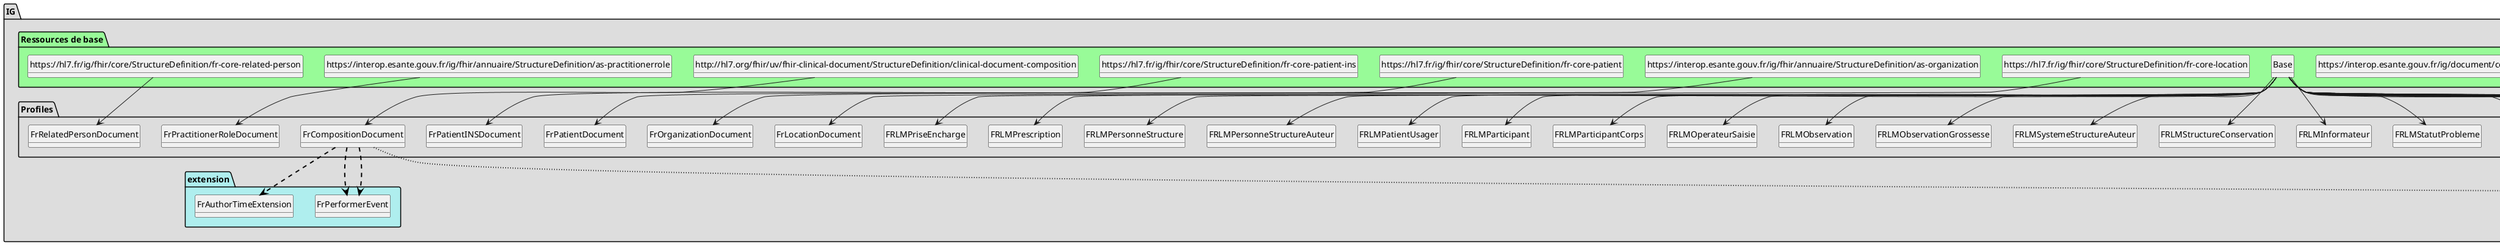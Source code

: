 @startuml
set namespaceSeparator ?
hide circle
hide class fields

package IG #DDDDDD{

     package Profiles #DDDDDD{

        class FrBundleDocument{

             Bundle.identifier => [1..None]
             Bundle.type => [None..None]
             Bundle.timestamp => [1..None]
             Bundle.entry => [7..None]
             Bundle.entry.fullUrl => [1..None]
             Bundle.entry:composition => [1..1]
             Bundle.entry:composition.resource => [None..None]
             Bundle.entry:patient => [1..1]
             Bundle.entry:patient.resource => [None..None]
             Bundle.entry:practitionerRole => [1..*]
             Bundle.entry:practitionerRole.resource => [None..None]
             Bundle.entry:practitioner => [1..*]
             Bundle.entry:practitioner.resource => [None..None]
             Bundle.entry:organization => [1..*]
             Bundle.entry:organization.resource => [None..None]
             Bundle.entry:device => [0..1]
             Bundle.entry:device.resource => [None..None]
             Bundle.entry:encounter => [1..*]
             Bundle.entry:encounter.resource => [None..None]
             Bundle.entry:location => [1..*]
             Bundle.entry:location.resource => [None..None]
             Bundle.entry:relatedPerson => [0..*]
             Bundle.entry:relatedPerson.resource => [None..None]
        } 

        class FRCDAAssignedAuthor{

             AssignedAuthor => [None..None]
             AssignedAuthor.nullFlavor => [None..0]
             AssignedAuthor.typeId.nullFlavor => [None..0]
             AssignedAuthor.typeId.assigningAuthorityName => [None..0]
             AssignedAuthor.typeId.displayable => [None..0]
             AssignedAuthor.id => [None..None]
             AssignedAuthor.id.nullFlavor => [None..0]
             AssignedAuthor.id.assigningAuthorityName => [None..0]
             AssignedAuthor.id.displayable => [None..0]
             AssignedAuthor.id.root => [1..None]
             AssignedAuthor.id.extension => [1..None]
             AssignedAuthor.sdtcIdentifiedBy => [None..0]
             AssignedAuthor.code => [None..None]
             AssignedAuthor.addr => [None..None]
             AssignedAuthor.telecom => [None..None]
             AssignedAuthor.assignedPerson => [None..None]
             AssignedAuthor.assignedAuthoringDevice => [None..None]
             AssignedAuthor.representedOrganization => [None..None]
        } 

        class FRCDAAssignedCustodian{

             AssignedCustodian => [None..None]
             AssignedCustodian.typeId.nullFlavor => [None..0]
             AssignedCustodian.typeId.assigningAuthorityName => [None..0]
             AssignedCustodian.typeId.displayable => [None..0]
             AssignedCustodian.representedCustodianOrganization => [None..None]
        } 

        class FRCDAAssignedEntity{

             AssignedEntity => [None..None]
             AssignedEntity.nullFlavor => [None..0]
             AssignedEntity.typeId.nullFlavor => [None..0]
             AssignedEntity.typeId.assigningAuthorityName => [None..0]
             AssignedEntity.typeId.displayable => [None..0]
             AssignedEntity.id => [None..1]
             AssignedEntity.id.nullFlavor => [None..0]
             AssignedEntity.id.assigningAuthorityName => [None..0]
             AssignedEntity.id.displayable => [None..0]
             AssignedEntity.id.root => [1..None]
             AssignedEntity.id.extension => [1..None]
             AssignedEntity.sdtcIdentifiedBy => [None..0]
             AssignedEntity.code => [None..None]
             AssignedEntity.code.nullFlavor => [None..0]
             AssignedEntity.code.codeSystemVersion => [None..0]
             AssignedEntity.code.sdtcValueSet => [None..0]
             AssignedEntity.code.sdtcValueSetVersion => [None..0]
             AssignedEntity.addr => [None..None]
             AssignedEntity.telecom => [None..None]
             AssignedEntity.assignedPerson => [None..None]
             AssignedEntity.representedOrganization => [None..None]
             AssignedEntity.sdtcPatient => [None..0]
        } 

        class FRCDAAssignedPerson{

             Person => [None..None]
             Person.nullFlavor => [None..0]
             Person.typeId.nullFlavor => [None..0]
             Person.typeId.assigningAuthorityName => [None..0]
             Person.typeId.displayable => [None..0]
             Person.determinerCode => [None..0]
             Person.name => [1..1]
             Person.sdtcDesc => [None..0]
             Person.sdtcAsPatientRelationship => [None..0]
        } 

        class FRCDAAssociatedEntity{

             AssociatedEntity => [None..None]
             AssociatedEntity.nullFlavor => [None..0]
             AssociatedEntity.typeId.nullFlavor => [None..0]
             AssociatedEntity.typeId.assigningAuthorityName => [None..0]
             AssociatedEntity.typeId.displayable => [None..0]
             AssociatedEntity.classCode => [None..None]
             AssociatedEntity.id => [None..None]
             AssociatedEntity.id.root => [None..None]
             AssociatedEntity.id.extension => [None..None]
             AssociatedEntity.sdtcIdentifiedBy => [None..0]
             AssociatedEntity.code => [None..None]
             AssociatedEntity.addr => [None..None]
             AssociatedEntity.telecom => [None..None]
             AssociatedEntity.associatedPerson => [None..None]
             AssociatedEntity.scopingOrganization => [None..None]
        } 

        class FRCDAAuthenticator{

             Authenticator => [None..None]
             Authenticator.nullFlavor => [None..0]
             Authenticator.typeId.nullFlavor => [None..0]
             Authenticator.typeId.assigningAuthorityName => [None..0]
             Authenticator.typeId.displayable => [None..0]
             Authenticator.time => [None..None]
             Authenticator.time.value => [None..None]
             Authenticator.signatureCode => [None..None]
             Authenticator.signatureCode.sdtcValueSet => [None..0]
             Authenticator.signatureCode.sdtcValueSetVersion => [None..0]
             Authenticator.sdtcSignatureText => [None..0]
             Authenticator.assignedEntity => [None..None]
        } 

        class FRCDAAuthor{

             Author => [None..None]
             Author.nullFlavor => [None..0]
             Author.typeId.nullFlavor => [None..0]
             Author.typeId.assigningAuthorityName => [None..0]
             Author.typeId.displayable => [None..0]
             Author.functionCode => [None..None]
             Author.functionCode.nullFlavor => [None..0]
             Author.functionCode.code => [1..None]
             Author.functionCode.codeSystem => [1..None]
             Author.functionCode.codeSystemVersion => [None..0]
             Author.functionCode.sdtcValueSet => [None..0]
             Author.functionCode.sdtcValueSetVersion => [None..0]
             Author.functionCode.originalText => [None..None]
             Author.time => [None..None]
             Author.time.value => [1..None]
             Author.assignedAuthor => [None..None]
        } 

        class FRCDAAuthoringDevice{

             AuthoringDevice.typeId.nullFlavor => [None..0]
             AuthoringDevice.typeId.assigningAuthorityName => [None..0]
             AuthoringDevice.typeId.displayable => [None..0]
             AuthoringDevice.determinerCode => [None..0]
             AuthoringDevice.manufacturerModelName => [1..None]
             AuthoringDevice.softwareName => [1..None]
        } 

        class FRCDAAuthorization{

             Authorization => [None..None]
             Authorization.typeId.nullFlavor => [None..0]
             Authorization.typeId.assigningAuthorityName => [None..0]
             Authorization.typeId.displayable => [None..0]
             Authorization.consent => [None..None]
             Authorization.consent.id => [None..None]
             Authorization.consent.code => [1..None]
             Authorization.consent.statusCode.code => [None..None]
             Authorization.consent.statusCode.sdtcValueSet => [None..0]
             Authorization.consent.statusCode.sdtcValueSetVersion => [None..0]
        } 

        class FRCDAClinicalDocument{

             ClinicalDocument => [None..None]
             ClinicalDocument.realmCode => [1..1]
             ClinicalDocument.typeId => [1..None]
             ClinicalDocument.templateId => [3..None]
             ClinicalDocument.id => [None..None]
             ClinicalDocument.code => [None..None]
             ClinicalDocument.title => [1..None]
             ClinicalDocument.effectiveTime => [None..None]
             ClinicalDocument.confidentialityCode => [None..None]
             ClinicalDocument.languageCode => [1..None]
             ClinicalDocument.setId => [1..None]
             ClinicalDocument.versionNumber => [1..None]
             ClinicalDocument.copyTime => [None..0]
             ClinicalDocument.recordTarget => [None..1]
             ClinicalDocument.author => [None..None]
             ClinicalDocument.dataEnterer => [None..None]
             ClinicalDocument.informant => [None..None]
             ClinicalDocument.custodian => [None..None]
             ClinicalDocument.informationRecipient => [None..None]
             ClinicalDocument.legalAuthenticator => [1..None]
             ClinicalDocument.authenticator => [None..None]
             ClinicalDocument.participant => [None..None]
             ClinicalDocument.inFulfillmentOf => [None..None]
             ClinicalDocument.documentationOf => [1..None]
             ClinicalDocument.relatedDocument => [None..1]
             ClinicalDocument.authorization => [None..None]
             ClinicalDocument.componentOf => [1..None]
        } 

        class FRCDAComponentOf{

             ComponentOf => [None..None]
             ComponentOf.nullFlavor => [None..0]
             ComponentOf.typeId.nullFlavor => [None..0]
             ComponentOf.typeId.assigningAuthorityName => [None..0]
             ComponentOf.typeId.displayable => [None..0]
             ComponentOf.encompassingEncounter => [None..None]
        } 

        class FRCDACustodian{

             Custodian.nullFlavor => [None..0]
             Custodian.typeId.nullFlavor => [None..0]
             Custodian.typeId.assigningAuthorityName => [None..0]
             Custodian.typeId.displayable => [None..0]
             Custodian.assignedCustodian => [None..None]
        } 

        class FRCDADataEnterer{

             DataEnterer.nullFlavor => [None..0]
             DataEnterer.typeId.nullFlavor => [None..0]
             DataEnterer.typeId.assigningAuthorityName => [None..0]
             DataEnterer.typeId.displayable => [None..0]
             DataEnterer.contextControlCode => [None..0]
             DataEnterer.time => [1..None]
             DataEnterer.time.value => [None..None]
             DataEnterer.assignedEntity => [None..None]
        } 

        class FRCDADocumentationOf{

             DocumentationOf.nullFlavor => [None..0]
             DocumentationOf.typeId.nullFlavor => [None..0]
             DocumentationOf.typeId.assigningAuthorityName => [None..0]
             DocumentationOf.typeId.displayable => [None..0]
             DocumentationOf.serviceEvent => [None..None]
        } 

        class FRCDAEncompassingEncounter{

             EncompassingEncounter.typeId.nullFlavor => [None..0]
             EncompassingEncounter.typeId.assigningAuthorityName => [None..0]
             EncompassingEncounter.typeId.displayable => [None..0]
             EncompassingEncounter.id => [None..None]
             EncompassingEncounter.code => [None..None]
             EncompassingEncounter.code.nullFlavor => [None..0]
             EncompassingEncounter.code.codeSystem => [1..None]
             EncompassingEncounter.code.codeSystemVersion => [None..0]
             EncompassingEncounter.code.displayName => [1..None]
             EncompassingEncounter.code.sdtcValueSet => [None..0]
             EncompassingEncounter.code.sdtcValueSetVersion => [None..0]
             EncompassingEncounter.effectiveTime => [None..None]
             EncompassingEncounter.sdtcAdmissionReferralSourceCode => [None..0]
             EncompassingEncounter.dischargeDispositionCode => [None..None]
             EncompassingEncounter.responsibleParty => [None..None]
             EncompassingEncounter.responsibleParty.nullFlavor => [None..0]
             EncompassingEncounter.responsibleParty.typeId.nullFlavor => [None..0]
             EncompassingEncounter.responsibleParty.typeId.assigningAuthorityName => [None..0]
             EncompassingEncounter.responsibleParty.typeId.displayable => [None..0]
             EncompassingEncounter.encounterParticipant => [None..None]
             EncompassingEncounter.location => [1..None]
             EncompassingEncounter.location.nullFlavor => [None..0]
             EncompassingEncounter.location.typeId.nullFlavor => [None..0]
             EncompassingEncounter.location.typeId.assigningAuthorityName => [None..0]
             EncompassingEncounter.location.typeId.displayable => [None..0]
             EncompassingEncounter.location.typeCode => [None..0]
             EncompassingEncounter.location.healthCareFacility => [None..None]
        } 

        class FRCDAEncounterParticipant{

             EncounterParticipant.typeId.nullFlavor => [None..0]
             EncounterParticipant.typeId.assigningAuthorityName => [None..0]
             EncounterParticipant.typeId.displayable => [None..0]
             EncounterParticipant.typeCode => [None..None]
             EncounterParticipant.time => [None..None]
             EncounterParticipant.assignedEntity => [1..None]
        } 

        class FRCDAHealthCareFacility{

             HealthCareFacility.nullFlavor => [None..0]
             HealthCareFacility.typeId.nullFlavor => [None..0]
             HealthCareFacility.typeId.assigningAuthorityName => [None..0]
             HealthCareFacility.typeId.displayable => [None..0]
             HealthCareFacility.id => [None..0]
             HealthCareFacility.sdtcIdentifiedBy => [None..0]
             HealthCareFacility.code => [1..None]
             HealthCareFacility.code.nullFlavor => [None..0]
             HealthCareFacility.code.code => [1..None]
             HealthCareFacility.code.codeSystem => [1..None]
             HealthCareFacility.code.codeSystemVersion => [None..0]
             HealthCareFacility.code.displayName => [1..None]
             HealthCareFacility.code.sdtcValueSet => [None..0]
             HealthCareFacility.code.sdtcValueSetVersion => [None..0]
             HealthCareFacility.code.translation => [None..1]
             HealthCareFacility.code.translation.nullFlavor => [None..0]
             HealthCareFacility.code.translation.code => [1..None]
             HealthCareFacility.code.translation.codeSystem => [1..None]
             HealthCareFacility.code.translation.codeSystemVersion => [None..0]
             HealthCareFacility.code.translation.displayName => [1..None]
             HealthCareFacility.code.translation.sdtcValueSet => [None..0]
             HealthCareFacility.code.translation.sdtcValueSetVersion => [None..0]
             HealthCareFacility.location => [None..None]
        } 

        class FRCDAInFulfillmentOf{

             InFulfillmentOf.typeId.nullFlavor => [None..0]
             InFulfillmentOf.typeId.assigningAuthorityName => [None..0]
             InFulfillmentOf.typeId.displayable => [None..0]
             InFulfillmentOf.order => [None..None]
        } 

        class FRCDAInformant{

             Informant.nullFlavor => [None..0]
             Informant.typeId.nullFlavor => [None..0]
             Informant.typeId.assigningAuthorityName => [None..0]
             Informant.typeId.displayable => [None..0]
             Informant.contextControlCode => [None..0]
             Informant.assignedEntity => [None..None]
             Informant.relatedEntity => [None..None]
        } 

        class FRCDAInformationRecipient{

             InformationRecipient.nullFlavor => [None..0]
             InformationRecipient.typeId.nullFlavor => [None..0]
             InformationRecipient.typeId.assigningAuthorityName => [None..0]
             InformationRecipient.typeId.displayable => [None..0]
             InformationRecipient.intendedRecipient => [None..None]
        } 

        class FRCDAIntendedRecipient{

             IntendedRecipient.typeId.nullFlavor => [None..0]
             IntendedRecipient.typeId.assigningAuthorityName => [None..0]
             IntendedRecipient.typeId.displayable => [None..0]
             IntendedRecipient.id => [None..None]
             IntendedRecipient.id.assigningAuthorityName => [None..0]
             IntendedRecipient.id.displayable => [None..0]
             IntendedRecipient.id.root => [1..None]
             IntendedRecipient.id.extension => [1..None]
             IntendedRecipient.addr => [None..None]
             IntendedRecipient.telecom => [None..None]
             IntendedRecipient.informationRecipient => [None..None]
             IntendedRecipient.receivedOrganization => [None..None]
             IntendedRecipient.receivedOrganization.id.assigningAuthorityName => [None..0]
             IntendedRecipient.receivedOrganization.id.displayable => [None..0]
             IntendedRecipient.receivedOrganization.id.root => [None..None]
        } 

        class FRCDALegalAuthenticator{

             LegalAuthenticator.nullFlavor => [None..0]
             LegalAuthenticator.typeId.nullFlavor => [None..0]
             LegalAuthenticator.typeId.assigningAuthorityName => [None..0]
             LegalAuthenticator.typeId.displayable => [None..0]
             LegalAuthenticator.contextControlCode => [None..0]
             LegalAuthenticator.time => [None..None]
             LegalAuthenticator.time.value => [None..None]
             LegalAuthenticator.signatureCode => [None..None]
             LegalAuthenticator.signatureCode.sdtcValueSet => [None..0]
             LegalAuthenticator.signatureCode.sdtcValueSetVersion => [None..0]
             LegalAuthenticator.sdtcSignatureText => [None..0]
             LegalAuthenticator.assignedEntity => [None..None]
             LegalAuthenticator.assignedEntity.code => [None..None]
        } 

        class FRCDAName{

             PN.nullFlavor => [None..0]
             PN.use => [None..0]
             PN.item.delimiter => [None..0]
             PN.item.family => [None..None]
             PN.item.given => [None..1]
             PN.item.prefix => [None..1]
             PN.item.suffix => [None..1]
             PN.item.xmlText => [None..0]
             PN.validTime => [None..0]
        } 

        class FRCDAOrder{

             Order.nullFlavor => [None..0]
             Order.typeId.nullFlavor => [None..0]
             Order.typeId.assigningAuthorityName => [None..0]
             Order.typeId.displayable => [None..0]
             Order.id => [None..None]
             Order.id.nullFlavor => [None..0]
             Order.id.assigningAuthorityName => [None..0]
             Order.id.displayable => [None..0]
             Order.id.root => [1..None]
             Order.id.extension => [None..None]
             Order.code => [None..0]
             Order.priorityCode => [None..0]
        } 

        class FRCDAParentDocument{

             ParentDocument.nullFlavor => [None..0]
             ParentDocument.id => [None..1]
             ParentDocument.id.nullFlavor => [None..0]
             ParentDocument.id.assigningAuthorityName => [None..0]
             ParentDocument.id.displayable => [None..0]
             ParentDocument.id.root => [1..None]
             ParentDocument.id.extension => [None..None]
        } 

        class FRCDAParticipant{

             Participant1.typeId.nullFlavor => [None..0]
             Participant1.typeId.assigningAuthorityName => [None..0]
             Participant1.typeId.displayable => [None..0]
             Participant1.typeCode => [None..None]
             Participant1.contextControlCode => [None..0]
             Participant1.functionCode => [None..None]
             Participant1.functionCode.nullFlavor => [None..0]
             Participant1.functionCode.code => [1..None]
             Participant1.functionCode.codeSystem => [1..None]
             Participant1.functionCode.codeSystemVersion => [None..0]
             Participant1.functionCode.sdtcValueSet => [None..0]
             Participant1.functionCode.sdtcValueSetVersion => [None..0]
             Participant1.functionCode.originalText => [None..None]
             Participant1.time => [1..None]
             Participant1.time.operator => [None..0]
             Participant1.time.low => [None..None]
             Participant1.time.center => [None..0]
             Participant1.time.width => [None..0]
             Participant1.time.high => [None..None]
             Participant1.associatedEntity => [None..None]
        } 

        class FRCDAPatientRole{

             PatientRole.nullFlavor => [None..0]
             PatientRole.realmCode => [None..0]
             PatientRole.typeId => [None..0]
             PatientRole.templateId => [None..0]
             PatientRole.id => [None..None]
             PatientRole.id.nullFlavor => [None..0]
             PatientRole.id.assigningAuthorityName => [None..0]
             PatientRole.id.displayable => [None..0]
             PatientRole.id.root => [1..None]
             PatientRole.id.extension => [None..None]
             PatientRole.sdtcIdentifiedBy => [None..0]
             PatientRole.addr => [None..None]
             PatientRole.telecom => [None..None]
             PatientRole.patient => [1..None]
             PatientRole.providerOrganization => [None..0]
        } 

        class FRCDAPatient{

             Patient.nullFlavor => [None..0]
             Patient.typeId.nullFlavor => [None..0]
             Patient.typeId.assigningAuthorityName => [None..0]
             Patient.typeId.displayable => [None..0]
             Patient.determinerCode => [None..0]
             Patient.name => [1..1]
             Patient.name.nullFlavor => [None..0]
             Patient.administrativeGenderCode => [1..None]
             Patient.birthTime => [1..None]
             Patient.sdtcDeceasedInd => [None..None]
             Patient.sdtcDeceasedTime => [None..None]
             Patient.sdtcMultipleBirthInd => [None..None]
             Patient.sdtcMultipleBirthOrderNumber => [None..None]
             Patient.maritalStatusCode => [None..0]
             Patient.religiousAffiliationCode => [None..0]
             Patient.raceCode => [None..0]
             Patient.sdtcRaceCode => [None..0]
             Patient.ethnicGroupCode => [None..0]
             Patient.sdtcEthnicGroupCode => [None..0]
             Patient.guardian => [None..None]
             Patient.birthplace => [None..None]
             Patient.languageCommunication => [None..0]
        } 

        class FRCDAPerformer{

             Performer1.typeId.nullFlavor => [None..0]
             Performer1.typeId.assigningAuthorityName => [None..0]
             Performer1.typeId.displayable => [None..0]
             Performer1.typeCode => [None..None]
             Performer1.functionCode => [None..None]
             Performer1.time => [None..None]
             Performer1.assignedEntity => [None..None]
             Performer1.assignedEntity.code => [None..None]
        } 

        class FRCDARecordTarget{

             RecordTarget.nullFlavor => [None..0]
             RecordTarget.typeId.nullFlavor => [None..0]
             RecordTarget.typeId.assigningAuthorityName => [None..0]
             RecordTarget.typeId.displayable => [None..0]
             RecordTarget.contextControlCode => [None..0]
             RecordTarget.patientRole => [None..None]
        } 

        class FRCDARelatedDocument{

             RelatedDocument.typeId.nullFlavor => [None..0]
             RelatedDocument.typeId.assigningAuthorityName => [None..0]
             RelatedDocument.typeId.displayable => [None..0]
             RelatedDocument.typeCode => [None..None]
             RelatedDocument.parentDocument => [None..None]
        } 

        class FRCDARelatedEntity{

             RelatedEntity.nullFlavor => [None..0]
             RelatedEntity.typeId.nullFlavor => [None..0]
             RelatedEntity.typeId.assigningAuthorityName => [None..0]
             RelatedEntity.typeId.displayable => [None..0]
             RelatedEntity.classCode => [None..None]
             RelatedEntity.code => [None..None]
             RelatedEntity.code.nullFlavor => [None..0]
             RelatedEntity.code.code => [1..None]
             RelatedEntity.code.codeSystem => [1..None]
             RelatedEntity.code.codeSystemVersion => [None..0]
             RelatedEntity.code.displayName => [1..None]
             RelatedEntity.code.sdtcValueSet => [None..0]
             RelatedEntity.code.sdtcValueSetVersion => [None..0]
             RelatedEntity.addr => [None..None]
             RelatedEntity.telecom => [1..None]
             RelatedEntity.relatedPerson => [1..None]
        } 

        class FRCDARepresentedCustodianOrganization{

             CustodianOrganization.typeId.nullFlavor => [None..0]
             CustodianOrganization.typeId.assigningAuthorityName => [None..0]
             CustodianOrganization.typeId.displayable => [None..0]
             CustodianOrganization.determinerCode => [None..0]
             CustodianOrganization.id => [None..1]
             CustodianOrganization.id.root => [None..None]
             CustodianOrganization.id.extension => [None..None]
             CustodianOrganization.name => [None..None]
             CustodianOrganization.telecom => [None..None]
             CustodianOrganization.sdtcTelecom => [None..0]
             CustodianOrganization.addr => [None..None]
        } 

        class FRCDARepresentedOrganization{

             Organization.typeId.nullFlavor => [None..0]
             Organization.typeId.assigningAuthorityName => [None..0]
             Organization.typeId.displayable => [None..0]
             Organization.determinerCode => [None..0]
             Organization.id => [None..None]
             Organization.name => [None..None]
             Organization.telecom => [None..None]
             Organization.addr => [None..None]
             Organization.standardIndustryClassCode => [None..None]
             Organization.standardIndustryClassCode.nullFlavor => [None..0]
             Organization.standardIndustryClassCode.code => [None..None]
        } 

        class FRCDAServiceEvent{

             ServiceEvent.nullFlavor => [None..0]
             ServiceEvent.typeId.nullFlavor => [None..0]
             ServiceEvent.typeId.assigningAuthorityName => [None..0]
             ServiceEvent.typeId.displayable => [None..0]
             ServiceEvent.id => [None..None]
             ServiceEvent.code => [None..None]
             ServiceEvent.code.nullFlavor => [None..0]
             ServiceEvent.code.code => [1..None]
             ServiceEvent.code.codeSystem => [1..None]
             ServiceEvent.code.codeSystemVersion => [None..0]
             ServiceEvent.code.displayName => [1..None]
             ServiceEvent.code.sdtcValueSet => [None..0]
             ServiceEvent.code.sdtcValueSetVersion => [None..0]
             ServiceEvent.code.translation => [None..None]
             ServiceEvent.code.translation.nullFlavor => [None..0]
             ServiceEvent.code.translation.codeSystemVersion => [None..0]
             ServiceEvent.code.translation.sdtcValueSet => [None..0]
             ServiceEvent.code.translation.sdtcValueSetVersion => [None..0]
             ServiceEvent.code.translation.qualifier => [None..None]
             ServiceEvent.effectiveTime => [None..None]
             ServiceEvent.effectiveTime.nullFlavor => [None..0]
             ServiceEvent.effectiveTime.operator => [None..0]
             ServiceEvent.effectiveTime.low => [1..None]
             ServiceEvent.effectiveTime.center => [None..0]
             ServiceEvent.effectiveTime.width => [None..0]
             ServiceEvent.effectiveTime.high => [None..None]
             ServiceEvent.performer => [None..1]
             ServiceEvent.performer.nullFlavor => [None..0]
             ServiceEvent.performer.typeCode => [None..None]
        } 

        class FrCompositionDocument{

             Composition.meta.profile => [None..None]
             Composition.meta.profile:canonical => [0..1]
             Composition.language => [1..None]
             Composition.extension => [1..None]
             Composition.extension:R5-Composition-version => <&plus>[1..None]
             Composition.extension:data-enterer => <&plus>[None..None]
             Composition.extension:data-enterer.extension => <&plus>[3..None]
             Composition.extension:data-enterer.extension:type => <&plus>[None..1]
             Composition.extension:data-enterer.extension:time => <&plus>[1..None]
             Composition.extension:data-enterer.extension:party => <&plus>[None..None]
             Composition.extension:data-enterer.extension:party.value[x] => <&plus>[None..None]
             Composition.extension:informant => <&plus>[None..None]
             Composition.extension:informant.extension:type => <&plus>[None..1]
             Composition.extension:informant.extension:party => <&plus>[None..None]
             Composition.extension:informant.extension:party.value[x] => <&plus>[None..None]
             Composition.extension:information-recipient => <&plus>[None..None]
             Composition.extension:information-recipient.extension:type => <&plus>[None..1]
             Composition.extension:information-recipient.extension:type.value[x] => <&plus>[None..None]
             Composition.extension:information-recipient.extension:party => <&plus>[None..None]
             Composition.extension:information-recipient.extension:party.value[x] => <&plus>[None..None]
             Composition.extension:participant => <&plus>[None..None]
             Composition.extension:participant.extension => <&plus>[3..None]
             Composition.extension:participant.extension:type => <&plus>[None..1]
             Composition.extension:participant.extension:type.value[x] => <&plus>[None..None]
             Composition.extension:participant.extension:function => <&plus>[None..1]
             Composition.extension:participant.extension:function.value[x] => <&plus>[None..None]
             Composition.extension:participant.extension:time => <&plus>[1..None]
             Composition.extension:participant.extension:party => <&plus>[None..None]
             Composition.extension:participant.extension:party.value[x] => <&plus>[None..None]
             Composition.extension:basedOn => <&plus>[None..None]
             Composition.extension:basedOn.value[x] => <&plus>[None..None]
             Composition.identifier => [1..None]
             Composition.status => [None..None]
             Composition.type => [None..None]
             Composition.subject => [None..None]
             Composition.subject.reference => [1..None]
             Composition.encounter => [1..None]
             Composition.date => [None..None]
             Composition.author => [None..None]
             Composition.author.extension => [1..None]
             Composition.author.extension:time => <&plus>[1..1]
             Composition.title => [None..None]
             Composition.confidentiality => [1..None]
             Composition.attester => [1..None]
             Composition.attester:legal_attester => [1..None]
             Composition.attester:legal_attester.time => [1..None]
             Composition.attester:legal_attester.party => [1..None]
             Composition.attester:professional_attester => [None..None]
             Composition.attester:professional_attester.time => [1..None]
             Composition.attester:professional_attester.party => [1..None]
             Composition.custodian => [1..None]
             Composition.relatesTo => [1..None]
             Composition.relatesTo.target[x] => [None..None]
             Composition.relatesTo.target[x]:targetIdentifier => [None..None]
             Composition.relatesTo.target[x]:targetIdentifier.type => [1..None]
             Composition.relatesTo.target[x]:targetIdentifier.system => [1..None]
             Composition.relatesTo.target[x]:targetIdentifier.value => [1..None]
             Composition.relatesTo:replaced_document => [None..1]
             Composition.relatesTo:replaced_document.target[x]:targetIdentifier => [None..None]
             Composition.relatesTo:replaced_document.target[x]:targetIdentifier.type => [1..None]
             Composition.relatesTo:appended_document => [None..None]
             Composition.relatesTo:appended_document.target[x]:targetIdentifier => [None..None]
             Composition.relatesTo:appended_document.target[x]:targetIdentifier.type => [1..None]
             Composition.relatesTo:appended_document.target[x]:targetIdentifier.system => [1..None]
             Composition.relatesTo:appended_document.target[x]:targetIdentifier.value => [1..None]
             Composition.relatesTo:transformed_document => [0..1]
             Composition.relatesTo:transformed_document.code => [None..None]
             Composition.event => [1..None]
             Composition.event.extension => [None..None]
             Composition.event.extension:performer => <&plus>[0..1]
             Composition.event.period => [None..None]
             Composition.event.detail => [None..1]
             Composition.event:principalEvent => [1..1]
             Composition.event:principalEvent.extension => [1..None]
             Composition.event:principalEvent.extension:performer => <&plus>[1..1]
             Composition.event:principalEvent.period => [1..None]
             Composition.section => [None..None]
        } 

        class FrDeviceAuteurDocument{

             Device.identifier => [1..None]
             Device.deviceName.name => [None..None]
             Device.deviceName.type => [None..None]
             Device.type => [None..None]
             Device.owner => [1..None]
        } 

        class FrEncounterDocument{

             Encounter.type => [None..None]
             Encounter.participant => [None..None]
             Encounter.participant:responsibleParty => [0..1]
             Encounter.participant:responsibleParty.type => [None..None]
             Encounter.participant:responsibleParty.type.coding.system => [None..None]
             Encounter.participant:responsibleParty.type.coding.code => [None..None]
             Encounter.participant:responsibleParty.individual => [1..None]
             Encounter.participant:encounterParticipant => [0..*]
             Encounter.participant:encounterParticipant.type => [None..None]
             Encounter.participant:encounterParticipant.individual => [1..None]
             Encounter.period => [None..None]
             Encounter.hospitalization.dischargeDisposition => [None..None]
             Encounter.hospitalization.dischargeDisposition.coding.system => [None..None]
             Encounter.location => [1..1]
             Encounter.location.location => [None..None]
        } 

        class HumanNameDocument{

             HumanName.family => [1..None]
             HumanName.prefix => [None..None]
             HumanName.suffix => [None..None]
        } 

        class FRLMActeImagerie{

             fr-lm-acte-imagerie => [None..None]
             fr-lm-acte-imagerie.titreSection => [1..None]
             fr-lm-acte-imagerie.sousSection.complicationsActe => [0..1]
             fr-lm-acte-imagerie.sousSection.expositionsRadiations => [0..1]
             fr-lm-acte-imagerie.sousSection.catalogueObjects => [1..1]
             fr-lm-acte-imagerie.entree.techniqueImagerie => [1..1]
             fr-lm-acte-imagerie.entree.administrationProduits => [0..*]
        } 

        class FRLMActe{

             fr-lm-acte => [None..None]
             fr-lm-acte.identifiant => [1..*]
             fr-lm-acte.description => [1..1]
             fr-lm-acte.code => [1..1]
             fr-lm-acte.titre => [0..1]
             fr-lm-acte.statut => [1..1]
             fr-lm-acte.date => [0..1]
             fr-lm-acte.priorite => [0..1]
             fr-lm-acte.localisationAnatomique => [0..1]
             fr-lm-acte.voieDAbord => [0..1]
             fr-lm-acte.perfomer => [0..*]
             fr-lm-acte.auteur => [0..*]
             fr-lm-acte.informateur => [0..*]
             fr-lm-acte.participant => [0..*]
             fr-lm-acte.circonstances => [0..*]
             fr-lm-acte.reason => [0..*]
             fr-lm-acte.dispositifMedical => [0..*]
             fr-lm-acte.difficulte => [0..1]
             fr-lm-acte.scores => [0..*]
        } 

        class FRLMAddendum{

             fr-lm-addendum => [None..None]
             fr-lm-addendum.titreSection => [1..None]
             fr-lm-addendum.sousSection => [None..0]
             fr-lm-addendum.entree => [None..0]
             fr-lm-addendum.auteur => [1..1]
        } 

        class FRLMAdministrationProduitDeSante{

             fr-lm-administration-produit-de-sante => [None..None]
             fr-lm-administration-produit-de-sante.identifiant => [1..1]
             fr-lm-administration-produit-de-sante.description => [0..1]
             fr-lm-administration-produit-de-sante.statut => [1..1]
             fr-lm-administration-produit-de-sante.voieAdministration => [0..1]
             fr-lm-administration-produit-de-sante.dose => [0..1]
             fr-lm-administration-produit-de-sante.rythme => [0..1]
             fr-lm-administration-produit-de-sante.medicament => [1..1]
             fr-lm-administration-produit-de-sante.medicament.produit => [1..1]
             fr-lm-administration-produit-de-sante.medicament.produit.codeProduit => [0..1]
             fr-lm-administration-produit-de-sante.medicament.produit.codeProduit.autreCodification => [0..1]
             fr-lm-administration-produit-de-sante.medicament.produit.nomMarque => [0..1]
             fr-lm-administration-produit-de-sante.medicament.produit.numeroLot => [0..1]
        } 

        class FRLMAuteur{

             fr-lm-auteur => [1..None]
             fr-lm-auteur.roleFonctionnel => [0..1]
             fr-lm-auteur.horodatageParticipation => [1..1]
             fr-lm-auteur.auteur[x] => [1..1]
        } 

        class FRLMAutorisationExposition{

             fr-lm-autorisation-exposition => [None..None]
             fr-lm-autorisation-exposition.code => [1..1]
             fr-lm-autorisation-exposition.participant => [1..1]
        } 

        class FRLMCertitude{

             fr-lm-certitude => [None..None]
             fr-lm-certitude.identifiant => [1..1]
             fr-lm-certitude.code => [1..1]
             fr-lm-certitude.statut => [1..1]
             fr-lm-certitude.date => [1..1]
             fr-lm-certitude.descriptionNarrative => [1..1]
             fr-lm-certitude.valeur => [1..1]
        } 

        class FRLMCommentaireER{

             fr-lm-commentaire-er => [None..None]
             fr-lm-commentaire-er.codeCommentaireER => [1..1]
             fr-lm-commentaire-er.texteCommentaireER => [1..1]
             fr-lm-commentaire-er.statutCommentaireER => [1..1]
             fr-lm-commentaire-er.auteurCommentaireER => [0..1]
        } 

        class FRLMComparaisonExamensImagerie{

             fr-lm-comparaison-examens-imagerie => [None..None]
             fr-lm-comparaison-examens-imagerie.titreSection => [1..None]
             fr-lm-comparaison-examens-imagerie.sousSection => [None..0]
             fr-lm-comparaison-examens-imagerie.entree => [None..0]
        } 

        class FRLMComplicationsActe{

             fr-lm-complications-acte => [None..None]
             fr-lm-complications-acte.titreSection => [1..None]
             fr-lm-complications-acte.sousSection => [None..0]
             fr-lm-complications-acte.entree => [None..0]
        } 

        class FRLMConclusionExamenImagerie{

             fr-lm-conclusion-examen-imagerie => [None..None]
             fr-lm-conclusion-examen-imagerie.titreSection => [1..None]
             fr-lm-conclusion-examen-imagerie.sousSection => [None..0]
             fr-lm-conclusion-examen-imagerie.entree => [None..0]
        } 

        class FRLMConsentement{

             fr-lm-consentement => [None..None]
             fr-lm-consentement.identifiantConsentement => [0..*]
             fr-lm-consentement.typeConsentement => [1..1]
             fr-lm-consentement.statutConsentement => [1..1]
        } 

        class FRLMCorpsDocument{

             fr-lm-corps-document => [None..None]
             fr-lm-corps-document.acteImagerie => [0..*]
             fr-lm-corps-document.addendum => [0..*]
             fr-lm-corps-document.conclusions => [0..*]
             fr-lm-corps-document.demandeExamenImagerie => [0..*]
             fr-lm-corps-document.comparaisonExamensImagerie => [0..*]
             fr-lm-corps-document.expositionRadiations => [0..*]
             fr-lm-corps-document.informationsCliniques => [0..*]
             fr-lm-corps-document.objectCatalog => [0..*]
             fr-lm-corps-document.dispositifsMedicaux => [0..*]
             fr-lm-corps-document.documentsAjoutes => [0..*]
             fr-lm-corps-document.educationPatient => [0..*]
             fr-lm-corps-document.resultatsExamensNonCode => [0..*]
             fr-lm-corps-document.resultatsExamenImagerie => [0..*]
        } 

        class FRLMDemandeExamenImagerie{

             fr-lm-demande-examen-imagerie => [None..None]
             fr-lm-demande-examen-imagerie.titreSection => [1..None]
             fr-lm-demande-examen-imagerie.sousSection => [None..0]
             fr-lm-demande-examen-imagerie.entree => [None..0]
        } 

        class FRLMDestinatairePrevu{

             fr-lm-destinataire-prevu-document => [None..None]
             fr-lm-destinataire-prevu-document.destinataire => [0..*]
        } 

        class FRLMDispositifMedicalEntree{

             fr-lm-dispositif-medical-entree => [None..None]
             fr-lm-dispositif-medical-entree.identifiant => [1..*]
             fr-lm-dispositif-medical-entree.description => [1..1]
             fr-lm-dispositif-medical-entree.statut => [1..1]
             fr-lm-dispositif-medical-entree.date => [1..1]
             fr-lm-dispositif-medical-entree.renouvellement => [0..1]
             fr-lm-dispositif-medical-entree.quantite => [0..1]
             fr-lm-dispositif-medical-entree.duree => [0..1]
             fr-lm-dispositif-medical-entree.performer => [0..*]
             fr-lm-dispositif-medical-entree.auteur => [0..*]
             fr-lm-dispositif-medical-entree.dispositifMedical => [1..*]
             fr-lm-dispositif-medical-entree.affectionLongueDuree => [0..1]
             fr-lm-dispositif-medical-entree.accidentTravail => [0..1]
             fr-lm-dispositif-medical-entree.prevention => [0..1]
             fr-lm-dispositif-medical-entree.nonRemboursable => [0..1]
        } 

        class FRLMDispositifMedical{

             fr-lm-dispositif-medical => [None..None]
             fr-lm-dispositif-medical.identifiant => [0..*]
             fr-lm-dispositif-medical.type => [1..1]
             fr-lm-dispositif-medical.type.code => [1..1]
             fr-lm-dispositif-medical.type.code.autreCode => [0..*]
        } 

        class FRLMDispositifsMedicaux{

             fr-lm-dispositifs-medicaux => [None..None]
             fr-lm-dispositifs-medicaux.titreSection => [1..None]
             fr-lm-dispositifs-medicaux.sousSection => [None..0]
             fr-lm-dispositifs-medicaux.entree.dispositifsMedicaux => [0..*]
        } 

        class FRLMDocumentAttache{

             fr-lm-document-attache => [None..None]
             fr-lm-document-attache.identifiant => [1..1]
             fr-lm-document-attache.code => [1..1]
             fr-lm-document-attache.statut => [1..1]
             fr-lm-document-attache.date => [0..1]
             fr-lm-document-attache.typeDocumentAttache => [1..1]
             fr-lm-document-attache.typeDocumentAttache.natureDocument => [1..1]
             fr-lm-document-attache.documentAttache => [1..1]
             fr-lm-document-attache.documentAttache.observationMedia => [1..1]
             fr-lm-document-attache.documentAttache.observationMedia.identifiant => [1..1]
             fr-lm-document-attache.documentAttache.observationMedia.documentAttacheEncode => [1..1]
        } 

        class FRLMDocumentDeReference{

             fr-lm-document-reference => [None..1]
             fr-lm-document-reference.typeReference => [1..1]
             fr-lm-document-reference.identifiantUniqueDocument => [1..1]
        } 

        class FRLMDocumentsAjoutes{

             fr-lm-documents-ajoutes => [None..None]
             fr-lm-documents-ajoutes.sousSection => [None..0]
             fr-lm-documents-ajoutes.entree.simpleObservation => [0..1]
             fr-lm-documents-ajoutes.entree.documentAttache => [1..*]
        } 

        class FRLMEducationPatient{

             fr-lm-education-patient => [None..None]
             fr-lm-education-patient.sousSection => [None..0]
             fr-lm-education-patient.entree.acte => [0..*]
             fr-lm-education-patient.entree.observation => [0..*]
             fr-lm-education-patient.entree.reference => [0..*]
        } 

        class FRLMEnteteDocument{

             fr-lm-entete-document => [1..1]
             fr-lm-entete-document.identifiantUniqueDocument => [1..1]
             fr-lm-entete-document.modeleDocument => [1..1]
             fr-lm-entete-document.typeDocument => [1..1]
             fr-lm-entete-document.titreDocument => [1..1]
             fr-lm-entete-document.dateDeCreationDocument => [1..1]
             fr-lm-entete-document.niveauConfidentialiteDocument => [1..1]
             fr-lm-entete-document.languePrincipaleDocument => [1..1]
             fr-lm-entete-document.identifiantLotDeVersionsDocument => [1..1]
             fr-lm-entete-document.versionDocument => [1..1]
             fr-lm-entete-document.statutDocument => [1..1]
             fr-lm-entete-document.patient => [1..1]
             fr-lm-entete-document.auteur => [1..*]
             fr-lm-entete-document.operateurSaisie => [0..1]
             fr-lm-entete-document.informateur => [0..*]
             fr-lm-entete-document.structureConservation => [1..1]
             fr-lm-entete-document.destinataire => [0..*]
             fr-lm-entete-document.responsable => [1..1]
             fr-lm-entete-document.validateur => [0..*]
             fr-lm-entete-document.participant => [0..*]
             fr-lm-entete-document.prescription => [0..*]
             fr-lm-entete-document.evenement => [1..*]
             fr-lm-entete-document.documentDeReference => [0..1]
             fr-lm-entete-document.consentementAssocie => [0..*]
             fr-lm-entete-document.priseEncharge => [1..1]
        } 

        class FRLMEvenement{

             fr-lm-evenement => [1..None]
             fr-lm-evenement.identifiantEvenement => [0..*]
             fr-lm-evenement.codeEvenement => [0..1]
             fr-lm-evenement.codeEvenement.id => [None..0]
             fr-lm-evenement.codeEvenement.extension => [None..0]
             fr-lm-evenement.codeEvenement.translation => [0..*]
             fr-lm-evenement.dateHeureEvenement => [0..1]
             fr-lm-evenement.executantEvenement => [0..1]
             fr-lm-evenement.executantEvenement.roleFonctionnel => [0..1]
             fr-lm-evenement.executantEvenement.dateHeureParticipation => [0..1]
             fr-lm-evenement.executantEvenement.executant => [1..1]
        } 

        class FRLMExamenImagerie{

             fr-lm-examen-imagerie => [None..None]
             fr-lm-examen-imagerie.uuidInstanceExamen => [1..*]
             fr-lm-examen-imagerie.codeActe => [1..1]
             fr-lm-examen-imagerie.description => [0..1]
             fr-lm-examen-imagerie.dateActe => [0..1]
             fr-lm-examen-imagerie.serieImagerie => [1..1]
             fr-lm-examen-imagerie.objectifsReferences => [0..*]
        } 

        class FRLMExpositionRadiations{

             fr-lm-exposition-radiations => [None..None]
             fr-lm-exposition-radiations.titreSection => [1..None]
             fr-lm-exposition-radiations.sousSection => [None..0]
             fr-lm-exposition-radiations.entree.autorisationExposition => [1..1]
             fr-lm-exposition-radiations.entree.quantiteExposition => [0..*]
        } 

        class FRLMInformateur{

             fr-lm-informateur => [None..None]
             fr-lm-informateur.informateur => [1..1]
        } 

        class FRLMInformationsCliniques{

             fr-lm-informations-cliniques => [None..None]
             fr-lm-informations-cliniques.titreSection => [1..None]
             fr-lm-informations-cliniques.sousSection => [None..0]
             fr-lm-informations-cliniques.entree => [1..None]
             fr-lm-informations-cliniques.entree.antecedentsMedicaux => [1..1]
             fr-lm-informations-cliniques.entree.antecedentsChirurgicaux => [1..1]
             fr-lm-informations-cliniques.entree.contreIndications => [0..1]
             fr-lm-informations-cliniques.entree.probleme => [0..*]
             fr-lm-informations-cliniques.entree.dispositifMedical => [0..*]
             fr-lm-informations-cliniques.entree.statutGrossesse => [0..1]
             fr-lm-informations-cliniques.entree.administrationProduitDeSante => [0..*]
             fr-lm-informations-cliniques.entree.sexeClinique => [0..*]
        } 

        class FRLMObjectCatalog{

             fr-lm-object-catalog => [None..None]
             fr-lm-object-catalog.titreSection => [1..None]
             fr-lm-object-catalog.sousSection => [None..0]
             fr-lm-object-catalog.entree.examenImagerie => [0..*]
        } 

        class FRLMObservationGrossesse{

             fr-lm-observation-grossesse => [None..None]
             fr-lm-observation-grossesse.identifiant => [1..1]
             fr-lm-observation-grossesse.code => [1..1]
             fr-lm-observation-grossesse.description => [1..1]
             fr-lm-observation-grossesse.statut => [1..1]
             fr-lm-observation-grossesse.date => [1..1]
             fr-lm-observation-grossesse.resultat => [1..1]
        } 

        class FRLMObservation{

             fr-lm-observation => [None..None]
             fr-lm-observation.observationIdentifiant => [1..1]
             fr-lm-observation.observationCode => [1..1]
             fr-lm-observation.observationDescription => [1..1]
             fr-lm-observation.observationStatut => [1..1]
             fr-lm-observation.observationDate => [0..1]
             fr-lm-observation.observationNombreRenouvellements => [0..1]
             fr-lm-observation.observationResultat => [0..*]
             fr-lm-observation.observationInterpretation => [0..1]
             fr-lm-observation.observationMethode => [0..1]
             fr-lm-observation.observationLocalisationAnatomique => [0..1]
             fr-lm-observation.observationAuteur => [0..1]
        } 

        class FRLMOperateurSaisie{

             fr-lm-operateur-saisie => [None..1]
             fr-lm-operateur-saisie.dateSaisie => [1..1]
             fr-lm-operateur-saisie.operateurSaisie => [1..1]
        } 

        class FRLMParticipantCorps{

             fr-lm-participant-corps => [None..None]
             fr-lm-participant-corps.dateEtHeureParticipation => [0..1]
             fr-lm-participant-corps.participantRole => [1..1]
             fr-lm-participant-corps.participantRole.IdentifiantParticipant => [0..*]
             fr-lm-participant-corps.participantRole.typeParticipant => [1..1]
             fr-lm-participant-corps.participantRole.adresses => [0..*]
             fr-lm-participant-corps.participantRole.coordonneesTelecom => [0..*]
             fr-lm-participant-corps.participantRole.identiteParticipant => [0..1]
             fr-lm-participant-corps.participantRole.identiteParticipant.ProfessionSpecialite => [0..1]
             fr-lm-participant-corps.participantRole.identiteParticipant.nom => [0..*]
             fr-lm-participant-corps.participantRole.identiteParticipant.description => [0..1]
             fr-lm-participant-corps.participantRole.dispositifAutomatique => [0..1]
             fr-lm-participant-corps.participantRole.dispositifAutomatique.categorie => [0..1]
             fr-lm-participant-corps.participantRole.dispositifAutomatique.nomModele => [0..1]
             fr-lm-participant-corps.participantRole.dispositifAutomatique.nomLogiciel => [0..1]
             fr-lm-participant-corps.participantRole.Organisation => [0..1]
             fr-lm-participant-corps.participantRole.Organisation.identifiant => [0..1]
             fr-lm-participant-corps.participantRole.Organisation.code => [0..1]
             fr-lm-participant-corps.participantRole.Organisation.description => [0..1]
        } 

        class FRLMParticipant{

             fr-lm-participant => [None..None]
             fr-lm-participant.typeParticipation => [1..1]
             fr-lm-participant.roleFonctionnel => [0..1]
             fr-lm-participant.dateDebutEtOuFinParticipation => [1..1]
             fr-lm-participant.participant => [1..1]
        } 

        class FRLMPatientUsager{

             fr-lm-patient-usager => [1..1]
             fr-lm-patient-usager.identifiantPatient => [1..*]
             fr-lm-patient-usager.adresse => [0..*]
             fr-lm-patient-usager.coordonneesTelecom => [0..*]
             fr-lm-patient-usager.personnePhysique => [1..1]
             fr-lm-patient-usager.personnePhysique.nomsPrenomsPatient => [1..1]
             fr-lm-patient-usager.personnePhysique.nomsPrenomsPatient.nom => [1..*]
             fr-lm-patient-usager.personnePhysique.nomsPrenomsPatient.nom.nomNaissance => [0..1]
             fr-lm-patient-usager.personnePhysique.nomsPrenomsPatient.nom.nomUtilise => [0..1]
             fr-lm-patient-usager.personnePhysique.nomsPrenomsPatient.prenom => [1..*]
             fr-lm-patient-usager.personnePhysique.nomsPrenomsPatient.prenom.listePrenoms => [0..1]
             fr-lm-patient-usager.personnePhysique.nomsPrenomsPatient.prenom.premierPrenom => [0..1]
             fr-lm-patient-usager.personnePhysique.nomsPrenomsPatient.prenom.prenomUtilise => [0..1]
             fr-lm-patient-usager.personnePhysique.sexe => [1..1]
             fr-lm-patient-usager.personnePhysique.dateNaissance => [1..1]
             fr-lm-patient-usager.personnePhysique.indicateurDeces => [0..1]
             fr-lm-patient-usager.personnePhysique.dateDeces => [0..1]
             fr-lm-patient-usager.personnePhysique.grossesseMultiple => [0..1]
             fr-lm-patient-usager.personnePhysique.numeroOrdreNaissance => [0..1]
             fr-lm-patient-usager.personnePhysique.representantPatient => [0..*]
             fr-lm-patient-usager.personnePhysique.representantPatient.adresse => [0..*]
             fr-lm-patient-usager.personnePhysique.representantPatient.coordonneesTelecom => [0..*]
             fr-lm-patient-usager.personnePhysique.representantPatient.personneRepresentantPatient => [0..1]
             fr-lm-patient-usager.personnePhysique.representantPatient.personneRepresentantPatient.nomsPrenomsRepresentantPatient => [1..1]
             fr-lm-patient-usager.personnePhysique.representantPatient.personneRepresentantPatient.nomsPrenomsRepresentantPatient.nom => [1..3]
             fr-lm-patient-usager.personnePhysique.representantPatient.personneRepresentantPatient.nomsPrenomsRepresentantPatient.prenom => [0..*]
             fr-lm-patient-usager.personnePhysique.representantPatient.structureRepresentantPatient => [0..1]
             fr-lm-patient-usager.personnePhysique.representantPatient.structureRepresentantPatient.identifiant => [0..1]
             fr-lm-patient-usager.personnePhysique.representantPatient.structureRepresentantPatient.nom => [0..1]
             fr-lm-patient-usager.personnePhysique.lieuNaissance => [0..1]
             fr-lm-patient-usager.personnePhysique.lieuNaissance.nomLieuNaissance => [0..1]
             fr-lm-patient-usager.personnePhysique.lieuNaissance.adresseLieuNaissance => [0..1]
             fr-lm-patient-usager.personnePhysique.lieuNaissance.adresseLieuNaissance.codeOfficielGeographiqueLieuNaissance => [0..1]
        } 

        class FRLMPersonneStructureAuteur{

             fr-lm-personne-structure-auteur => [None..None]
             fr-lm-personne-structure-auteur.personne => [0..1]
             fr-lm-personne-structure-auteur.personne.identifiantPersonne => [1..*]
             fr-lm-personne-structure-auteur.personne.professionRole => [0..1]
             fr-lm-personne-structure-auteur.personne.adresse => [0..*]
             fr-lm-personne-structure-auteur.personne.coordonneesTelecom => [0..*]
             fr-lm-personne-structure-auteur.personne.IdentitePersonne => [1..1]
             fr-lm-personne-structure-auteur.personne.IdentitePersonne.nomPersonne => [1..*]
             fr-lm-personne-structure-auteur.personne.IdentitePersonne.prenomPersonne => [0..*]
             fr-lm-personne-structure-auteur.personne.IdentitePersonne.civilite => [0..1]
             fr-lm-personne-structure-auteur.personne.IdentitePersonne.titre => [0..1]
             fr-lm-personne-structure-auteur.structure => [0..1]
             fr-lm-personne-structure-auteur.structure.identifiantStructure => [0..1]
             fr-lm-personne-structure-auteur.structure.nomStructure => [0..1]
             fr-lm-personne-structure-auteur.structure.adresse => [0..*]
             fr-lm-personne-structure-auteur.structure.coordonneesTelecom => [0..*]
             fr-lm-personne-structure-auteur.structure.secteurActivite => [0..1]
        } 

        class FRLMPersonneStructure{

             fr-lm-personne-structure => [None..None]
             fr-lm-personne-structure.personne => [0..1]
             fr-lm-personne-structure.personne.identifiantPersonne => [0..1]
             fr-lm-personne-structure.personne.professionRole => [0..1]
             fr-lm-personne-structure.personne.lien => [0..1]
             fr-lm-personne-structure.personne.adresse => [0..*]
             fr-lm-personne-structure.personne.coordonneesTelecom => [0..*]
             fr-lm-personne-structure.personne.IdentitePersonne => [0..1]
             fr-lm-personne-structure.personne.IdentitePersonne.nomPersonne => [1..*]
             fr-lm-personne-structure.personne.IdentitePersonne.prenomPersonne => [0..*]
             fr-lm-personne-structure.personne.IdentitePersonne.civilite => [0..1]
             fr-lm-personne-structure.personne.IdentitePersonne.titre => [0..1]
             fr-lm-personne-structure.structure => [0..1]
             fr-lm-personne-structure.structure.identifiantStructure => [0..1]
             fr-lm-personne-structure.structure.nomStructure => [0..1]
             fr-lm-personne-structure.structure.adresse => [0..*]
             fr-lm-personne-structure.structure.coordonneesTelecom => [0..*]
             fr-lm-personne-structure.structure.cadreExercice => [0..1]
        } 

        class FRLMPrescription{

             fr-lm-prescription => [None..None]
             fr-lm-prescription.identifiantPrescription => [1..1]
             fr-lm-prescription.accessionNumber => [0..1]
        } 

        class FRLMPriseEncharge{

             fr-lm-prise-en-charge => [1..1]
             fr-lm-prise-en-charge.identifiantPriseEnCharge => [0..*]
             fr-lm-prise-en-charge.typePriseEnCharge => [0..1]
             fr-lm-prise-en-charge.dateDebutFinPriseEnCharge => [1..1]
             fr-lm-prise-en-charge.typeSortie => [0..1]
             fr-lm-prise-en-charge.responsablePriseEnCharge => [0..1]
             fr-lm-prise-en-charge.personneImpliqueePriseEnCharge => [0..*]
             fr-lm-prise-en-charge.personneImpliqueePriseEnCharge.typeParticipation => [1..1]
             fr-lm-prise-en-charge.personneImpliqueePriseEnCharge.dateDebutFinParticipation => [0..1]
             fr-lm-prise-en-charge.personneImpliqueePriseEnCharge.professionnelImplique => [1..1]
             fr-lm-prise-en-charge.lieuPriseEnCharge => [1..1]
             fr-lm-prise-en-charge.lieuPriseEnCharge.structure => [0..1]
             fr-lm-prise-en-charge.lieuPriseEnCharge.structure.identifiantStructure => [0..1]
             fr-lm-prise-en-charge.lieuPriseEnCharge.structure.nomStructure => [0..1]
             fr-lm-prise-en-charge.lieuPriseEnCharge.structure.adresse => [0..1]
             fr-lm-prise-en-charge.lieuPriseEnCharge.structure.coordonneesTelecom => [0..*]
             fr-lm-prise-en-charge.lieuPriseEnCharge.structure.secteurActivite => [1..1]
             fr-lm-prise-en-charge.lieuPriseEnCharge.structure.secteurActivite.categorieEtablissement => [0..1]
             fr-lm-prise-en-charge.lieuPriseEnCharge.structure.typeStructure => [0..1]
        } 

        class FRLMProbleme{

             fr-lm-probleme => [None..None]
             fr-lm-probleme.identifiant => [1..1]
             fr-lm-probleme.type => [1..1]
             fr-lm-probleme.description => [1..1]
             fr-lm-probleme.problemeObserve => [1..1]
             fr-lm-probleme.statut => [1..1]
             fr-lm-probleme.dateProbleme => [1..1]
             fr-lm-probleme.statutProbleme => [0..1]
             fr-lm-probleme.severite => [0..1]
             fr-lm-probleme.certitude => [0..1]
             fr-lm-probleme.statutClinique => [0..1]
             fr-lm-probleme.reference => [0..*]
             fr-lm-probleme.reference.externalDocument => [1..1]
             fr-lm-probleme.reference.externalDocument.identifiant => [1..1]
             fr-lm-probleme.reference.externalDocument.text => [0..1]
             fr-lm-probleme.reference.externalDocument.text.reference => [1..*]
             fr-lm-probleme.commentaire => [0..1]
        } 

        class FRLMQuantiteExposition{

             fr-lm-quantite-exposition => [None..None]
             fr-lm-quantite-exposition.identifiant => [1..1]
             fr-lm-quantite-exposition.code => [1..1]
             fr-lm-quantite-exposition.description => [0..1]
             fr-lm-quantite-exposition.statut => [1..1]
             fr-lm-quantite-exposition.date => [0..1]
             fr-lm-quantite-exposition.valeur => [1..1]
             fr-lm-quantite-exposition.lateralite => [0..1]
             fr-lm-quantite-exposition.lateralite.topographique => [0..1]
             fr-lm-quantite-exposition.lateralite.topographique.nom => [1..1]
             fr-lm-quantite-exposition.lateralite.topographique.valeur => [1..1]
        } 

        class FRLMReferenceInterne{

             fr-lm-reference-interne => [None..None]
             fr-lm-reference-interne.identifiant => [1..1]
             fr-lm-reference-interne.code => [1..1]
        } 

        class FRLMReferencesExternes{

             fr-lm-references-externes => [None..None]
             fr-lm-references-externes.codeReferenceExterne => [1..1]
             fr-lm-references-externes.blocNarratif => [1..1]
             fr-lm-references-externes.reference => [1..*]
             fr-lm-references-externes.reference.externalDocument => [1..1]
             fr-lm-references-externes.reference.externalDocument.identifiant => [1..1]
             fr-lm-references-externes.reference.externalDocument.text => [0..1]
             fr-lm-references-externes.reference.externalDocument.text.reference => [0..1]
        } 

        class FRLMRencontre{

             fr-lm-rencontre => [None..None]
             fr-lm-rencontre.identifiant => [1..*]
             fr-lm-rencontre.typeRencontre => [1..1]
             fr-lm-rencontre.description => [0..1]
             fr-lm-rencontre.dateRencontre => [0..1]
             fr-lm-rencontre.confirmationRencontre => [0..1]
             fr-lm-rencontre.executant => [0..*]
             fr-lm-rencontre.auteur => [0..*]
             fr-lm-rencontre.informateur => [0..*]
             fr-lm-rencontre.participant => [0..1]
             fr-lm-rencontre.autreParticipant => [0..1]
        } 

        class FRLMResponsable{

             fr-lm-responsable => [1..1]
             fr-lm-responsable.dateHeurePriseResponsabilite => [1..1]
             fr-lm-responsable.responsable => [1..1]
        } 

        class FRLMResultatsExamenImagerie{

             fr-lm-resultats-examen-imagerie => [None..None]
             fr-lm-resultats-examen-imagerie.titreSection => [1..None]
             fr-lm-resultats-examen-imagerie.sousSection => [None..0]
             fr-lm-resultats-examen-imagerie.entree => [None..0]
        } 

        class FRLMResultatsExamensNonCode{

             fr-lm-resultats-examens-non-code => [None..None]
             fr-lm-resultats-examens-non-code.sousSection => [None..0]
             fr-lm-resultats-examens-non-code.entree => [None..0]
        } 

        class FRLMSection{

             fr-lm-section => [None..None]
             fr-lm-section.codeSection => [1..1]
             fr-lm-section.titreSection => [0..1]
             fr-lm-section.blocNarratif => [1..1]
             fr-lm-section.sousSection => [0..*]
             fr-lm-section.entree => [0..*]
        } 

        class FRLMSerieImagerie{

             fr-lm-serie-imagerie => [None..None]
             fr-lm-serie-imagerie.uuidSerie => [1..*]
             fr-lm-serie-imagerie.code => [1..1]
             fr-lm-serie-imagerie.description => [0..1]
             fr-lm-serie-imagerie.date => [0..1]
             fr-lm-serie-imagerie.instanceSOP => [1..1]
             fr-lm-serie-imagerie.referenceWado => [1..1]
             fr-lm-serie-imagerie.referenceWado.iHEInvokeImage => [1..1]
             fr-lm-serie-imagerie.referenceWado.typeMedia => [1..1]
             fr-lm-serie-imagerie.referenceWado.reference => [1..1]
        } 

        class FRLMSeverite{

             fr-lm-severite => [None..None]
             fr-lm-severite.identifiantSeverite => [1..1]
             fr-lm-severite.codeSeverite => [1..1]
             fr-lm-severite.descriptionNarrative => [1..1]
             fr-lm-severite.statutSeverite => [1..1]
             fr-lm-severite.niveauSeverite => [1..1]
        } 

        class FRLMSOPInstance{

             fr-lm-sop-instance => [None..None]
             fr-lm-sop-instance.uuidSOPInstance => [1..*]
             fr-lm-sop-instance.classeSOP => [1..1]
             fr-lm-sop-instance.description => [0..1]
             fr-lm-sop-instance.statut => [1..1]
             fr-lm-sop-instance.date => [0..1]
             fr-lm-sop-instance.nombreCadresReferences => [0..1]
        } 

        class FRLMStatutCliniquePatient{

             fr-lm-statut-clinique-patient => [None..None]
             fr-lm-statut-clinique-patient.codeStatutCliniquePatient => [1..1]
             fr-lm-statut-clinique-patient.descriptionNarrative => [1..1]
             fr-lm-statut-clinique-patient.statutEntree => [1..1]
             fr-lm-statut-clinique-patient.statutCliniquePatient => [1..1]
        } 

        class FRLMStatutProbleme{

             fr-lm-statut-probleme => [None..None]
             fr-lm-statut-probleme.codeStatutProbleme => [1..1]
             fr-lm-statut-probleme.descriptionNarrative => [1..1]
             fr-lm-statut-probleme.statutEntree => [1..1]
             fr-lm-statut-probleme.statutProbleme => [1..1]
        } 

        class FRLMStructureConservation{

             fr-lm-structure-conservation => [1..1]
             fr-lm-structure-conservation.structure => [1..1]
             fr-lm-structure-conservation.structure.identifiantStructure => [1..1]
             fr-lm-structure-conservation.structure.nomStructure => [0..1]
             fr-lm-structure-conservation.structure.coordonneesTelecom => [0..1]
             fr-lm-structure-conservation.structure.adresse => [0..1]
        } 

        class FRLMSystemeStructureAuteur{

             fr-lm-systeme-structure-auteur => [None..None]
             fr-lm-systeme-structure-auteur.systeme => [1..1]
             fr-lm-systeme-structure-auteur.systeme.identifiantSysteme => [1..*]
             fr-lm-systeme-structure-auteur.systeme.typeSysteme => [1..1]
             fr-lm-systeme-structure-auteur.systeme.nomModeleSysteme => [1..1]
             fr-lm-systeme-structure-auteur.systeme.nomSysteme => [1..1]
             fr-lm-systeme-structure-auteur.structure => [1..1]
             fr-lm-systeme-structure-auteur.structure.identifiantStructure => [1..1]
             fr-lm-systeme-structure-auteur.structure.nomStructure => [1..1]
             fr-lm-systeme-structure-auteur.structure.adresse => [0..*]
             fr-lm-systeme-structure-auteur.structure.coordonneesTelecom => [0..*]
             fr-lm-systeme-structure-auteur.structure.secteurActivite => [0..1]
        } 

        class FRLMTechniqueImagerie{

             fr-lm-technique-imagerie => [None..None]
             fr-lm-technique-imagerie.identifiant => [1..1]
             fr-lm-technique-imagerie.codeActe => [1..1]
             fr-lm-technique-imagerie.description => [0..1]
             fr-lm-technique-imagerie.date => [0..1]
             fr-lm-technique-imagerie.modaliteAcquisition => [1..*]
             fr-lm-technique-imagerie.lateralite => [0..1]
             fr-lm-technique-imagerie.lateralite.topographique => [0..1]
             fr-lm-technique-imagerie.lateralite.topographique.nom => [1..1]
             fr-lm-technique-imagerie.lateralite.topographique.valeur => [1..1]
             fr-lm-technique-imagerie.participant => [0..1]
        } 

        class FRLMValidateur{

             fr-lm-validateur => [None..None]
             fr-lm-validateur.dateHeureAttestationValidite => [1..1]
             fr-lm-validateur.validateur => [1..1]
        } 

        class FrLocationDocument{

             Location.name => [None..None]
             Location.type => [None..None]
             Location.type.coding => [1..None]
             Location.type.coding:secteurActivite => [1..1]
             Location.type.coding:secteurActivite.code => [None..None]
             Location.type.coding:categorieEtablissement => [0..1]
             Location.type.coding:categorieEtablissement.code => [None..None]
             Location.address => [None..None]
        } 

        class FrOrganizationDocument{

             Organization.identifier => [None..None]
             Organization.type:standardIndustryClassCode => [0..1]
        } 

        class FrPatientDocument{

             Patient => [None..None]
        } 

        class FrPatientINSDocument{

             Patient.name:usualName => [None..None]
             Patient.name:usualName.family => [None..None]
             Patient.name:usualName.given => [None..1]
             Patient.name:officialName => [None..None]
             Patient.name:officialName.extension:birth-list-given-name => <&plus>[None..None]
             Patient.name:officialName.family => [None..None]
             Patient.name:officialName.given => [None..None]
             Patient.contact.relationship:Role => [None..None]
             Patient.contact.relationship:RelationType => [None..None]
             Patient.contact.name => [1..None]
             Patient.generalPractitioner => [None..None]
        } 

        class FrPractitionerDocument{

             Practitioner.identifier => [1..None]
             Practitioner.name => [1..1]
             Practitioner.name.family => [1..None]
             Practitioner.name.given => [None..1]
             Practitioner.qualification:savoirFaire => [None..None]
             Practitioner.qualification:savoirFaire/professionMedecin => [0..1]
             Practitioner.qualification:savoirFaire/professionMedecin.code.coding => [None..None]
             Practitioner.qualification:savoirFaire/professionMedecin.code.coding:savoirFaire => [0..1]
             Practitioner.qualification:savoirFaire/professionMedecin.code.coding:typeSavoirFaire => [0..1]
             Practitioner.qualification:savoirFaire/professionPharmacien => [0..1]
             Practitioner.qualification:savoirFaire/professionPharmacien.code.coding => [None..None]
             Practitioner.qualification:savoirFaire/professionPharmacien.code.coding:savoirFaire => [0..1]
             Practitioner.qualification:savoirFaire/professionPharmacien.code.coding:typeSavoirFaire => [0..1]
             Practitioner.qualification:savoirFaire/professionChirurgienDentiste => [0..1]
             Practitioner.qualification:savoirFaire/professionChirurgienDentiste.code.coding => [None..None]
             Practitioner.qualification:savoirFaire/professionChirurgienDentiste.code.coding:savoirFaire => [0..1]
             Practitioner.qualification:savoirFaire/professionChirurgienDentiste.code.coding:typeSavoirFaire => [0..1]
             Practitioner.qualification:savoirFaire/professionInfirmier => [0..1]
             Practitioner.qualification:savoirFaire/professionInfirmier.code.coding => [None..None]
             Practitioner.qualification:savoirFaire/professionInfirmier.code.coding:savoirFaire => [0..1]
             Practitioner.qualification:savoirFaire/professionInfirmier.code.coding:typeSavoirFaire => [0..1]
             Practitioner.qualification:role => [0..1]
             Practitioner.qualification:role.code.coding => [None..None]
        } 

        class FrPractitionerRoleDocument{

             PractitionerRole.practitioner => [1..None]
             PractitionerRole.organization => [1..None]
             PractitionerRole.code:functionCode => [0..1]
             PractitionerRole.code:functionCode.coding => [None..None]
             PractitionerRole.code:classCode => [0..1]
             PractitionerRole.code:classCode.coding.code => [None..None]
             PractitionerRole.code:typeCode => [0..1]
             PractitionerRole.code:typeCode.coding => [None..None]
        } 

        class FrRelatedPersonDocument{

             RelatedPerson.relationship:Role => [None..None]
             RelatedPerson.relationship:Role.coding.code => [None..None]
             RelatedPerson.relationship:Role.coding.display => [None..None]
             RelatedPerson.relationship:RelationType => [None..1]
             RelatedPerson.name => [1..1]
             RelatedPerson.name.given => [None..1]
         }

     }
     package extension #paleturquoise {

     FrCompositionDocument -[#black,dashed,thickness=2]-> FrAuthorTimeExtension
     FrCompositionDocument -[#black,dashed,thickness=2]-> FrPerformerEvent
     FrCompositionDocument -[#black,dashed,thickness=2]-> FrPerformerEvent

        class FrAuthorTimeExtension{

          Extension.extension => [None..0]
          Extension.url => [None..None]
          Extension.value[x] => [None..None]
        } 
        class FrPerformerEvent{

          Extension.extension => [None..0]
          Extension.url => [None..None]
          Extension.value[x] => [None..None]
          Extension.value[x]:valueReference => [0..1]
         }
     }
     package valueset #PaleVioletRed{

        class FRValueSetParticipationType  

     FrCompositionDocument -[#black,dotted,thickness=2]-> FRValueSetParticipationType

        class FRValueSetTypeSavoirFaireProfessionMedecin  

     FrPractitionerDocument -[#black,dotted,thickness=2]-> FRValueSetTypeSavoirFaireProfessionMedecin

        class FRValueSetSavoirFaireProfessionPharmacien  

     FrPractitionerDocument -[#black,dotted,thickness=2]-> FRValueSetSavoirFaireProfessionPharmacien

        class FRValueSetTypeSavoirFaireProfessionPharmacien  

     FrPractitionerDocument -[#black,dotted,thickness=2]-> FRValueSetTypeSavoirFaireProfessionPharmacien

        class FRValueSetSavoirFaireProfessionChirurgienDentiste  

     FrPractitionerDocument -[#black,dotted,thickness=2]-> FRValueSetSavoirFaireProfessionChirurgienDentiste

        class FRValueSetTypeSavoirFaireProfessionChirurgienDentiste  

     FrPractitionerDocument -[#black,dotted,thickness=2]-> FRValueSetTypeSavoirFaireProfessionChirurgienDentiste

        class FRValueSetSavoirFaireProfessionInfirmier  

     FrPractitionerDocument -[#black,dotted,thickness=2]-> FRValueSetSavoirFaireProfessionInfirmier

        class FRValueSetTypeSavoirFaireProfessionInfirmier  

     FrPractitionerDocument -[#black,dotted,thickness=2]-> FRValueSetTypeSavoirFaireProfessionInfirmier

        class FRValueSetRolePriseCharge  

     FrPractitionerDocument -[#black,dotted,thickness=2]-> FRValueSetRolePriseCharge
       }

package "Ressources de base" #palegreen {

 class "Bundle" as  class94c51f19c37f96ed231f5a0ae512b2a8 

    class94c51f19c37f96ed231f5a0ae512b2a8 --> FrBundleDocument

 class "http://hl7.org/cda/stds/core/StructureDefinition/AssignedAuthor" as  class58510d48686a6398080b7be0a9488a07 

    class58510d48686a6398080b7be0a9488a07 --> FRCDAAssignedAuthor

 class "http://hl7.org/cda/stds/core/StructureDefinition/AssignedCustodian" as  class9d6ae0bd4aff182e6679539d1b5e57dd 

    class9d6ae0bd4aff182e6679539d1b5e57dd --> FRCDAAssignedCustodian

 class "http://hl7.org/cda/stds/core/StructureDefinition/AssignedEntity" as  classa57c2cf8eee922b736f24aae263fb85a 

    classa57c2cf8eee922b736f24aae263fb85a --> FRCDAAssignedEntity

 class "http://hl7.org/cda/stds/core/StructureDefinition/Person" as  classb14b9f756425869ebeb8ade0004931e1 

    classb14b9f756425869ebeb8ade0004931e1 --> FRCDAAssignedPerson

 class "http://hl7.org/cda/stds/core/StructureDefinition/AssociatedEntity" as  classf02f59ca36afce3537fd13cedd8610bc 

    classf02f59ca36afce3537fd13cedd8610bc --> FRCDAAssociatedEntity

 class "http://hl7.org/cda/stds/core/StructureDefinition/Authenticator" as  class53108c7e3b2a59607cdb20ab0b268d03 

    class53108c7e3b2a59607cdb20ab0b268d03 --> FRCDAAuthenticator

 class "http://hl7.org/cda/stds/core/StructureDefinition/Author" as  class937cfe84638a385773bc82a876cf4a8d 

    class937cfe84638a385773bc82a876cf4a8d --> FRCDAAuthor

 class "http://hl7.org/cda/stds/core/StructureDefinition/AuthoringDevice" as  classf46502fb30744212b0c5841a6e4ea035 

    classf46502fb30744212b0c5841a6e4ea035 --> FRCDAAuthoringDevice

 class "http://hl7.org/cda/stds/core/StructureDefinition/Authorization" as  class598114d4c6d4bf797def36d247d40839 

    class598114d4c6d4bf797def36d247d40839 --> FRCDAAuthorization

 class "http://hl7.org/cda/stds/core/StructureDefinition/ClinicalDocument" as  class989be5c5fb811e081805dc5a32645079 

    class989be5c5fb811e081805dc5a32645079 --> FRCDAClinicalDocument

 class "http://hl7.org/cda/stds/core/StructureDefinition/ComponentOf" as  class4277423a305ecb24dc9d37288c280772 

    class4277423a305ecb24dc9d37288c280772 --> FRCDAComponentOf

 class "http://hl7.org/cda/stds/core/StructureDefinition/Custodian" as  classd84e4a39bf094111de7518d5a5411c66 

    classd84e4a39bf094111de7518d5a5411c66 --> FRCDACustodian

 class "http://hl7.org/cda/stds/core/StructureDefinition/DataEnterer" as  class637494ebd710a0dd928d3bba66f7c36c 

    class637494ebd710a0dd928d3bba66f7c36c --> FRCDADataEnterer

 class "http://hl7.org/cda/stds/core/StructureDefinition/DocumentationOf" as  class0977267ea48347e7fb26a0e81e862268 

    class0977267ea48347e7fb26a0e81e862268 --> FRCDADocumentationOf

 class "http://hl7.org/cda/stds/core/StructureDefinition/EncompassingEncounter" as  class71895803bd5b89edafce351523a041e6 

    class71895803bd5b89edafce351523a041e6 --> FRCDAEncompassingEncounter

 class "http://hl7.org/cda/stds/core/StructureDefinition/EncounterParticipant" as  class10428a590ddf9ce27b1fe90b22a362bd 

    class10428a590ddf9ce27b1fe90b22a362bd --> FRCDAEncounterParticipant

 class "http://hl7.org/cda/stds/core/StructureDefinition/HealthCareFacility" as  class02cc646ca5601d63f73402bfbbfdc6eb 

    class02cc646ca5601d63f73402bfbbfdc6eb --> FRCDAHealthCareFacility

 class "http://hl7.org/cda/stds/core/StructureDefinition/InFulfillmentOf" as  classe90f25fe105c3c9c4c47c62629a3765d 

    classe90f25fe105c3c9c4c47c62629a3765d --> FRCDAInFulfillmentOf

 class "http://hl7.org/cda/stds/core/StructureDefinition/Informant" as  class0bdf5ad046cc54eb3cb2ac8f5bc2f2c8 

    class0bdf5ad046cc54eb3cb2ac8f5bc2f2c8 --> FRCDAInformant

 class "http://hl7.org/cda/stds/core/StructureDefinition/InformationRecipient" as  classb6fd1ae4a9b50563c83e48eaaf673af4 

    classb6fd1ae4a9b50563c83e48eaaf673af4 --> FRCDAInformationRecipient

 class "http://hl7.org/cda/stds/core/StructureDefinition/IntendedRecipient" as  classb4c0abb01d11eefbc617aa004a0b6393 

    classb4c0abb01d11eefbc617aa004a0b6393 --> FRCDAIntendedRecipient

 class "http://hl7.org/cda/stds/core/StructureDefinition/LegalAuthenticator" as  class57f35676579cccc1659c4601fa19b43b 

    class57f35676579cccc1659c4601fa19b43b --> FRCDALegalAuthenticator

 class "http://hl7.org/cda/stds/core/StructureDefinition/PN" as  class91b9b68696e7cdd4a91365aa0d0d170c 

    class91b9b68696e7cdd4a91365aa0d0d170c --> FRCDAName

 class "http://hl7.org/cda/stds/core/StructureDefinition/Order" as  class358c910e07ad3f95a61b1dae6d4a35be 

    class358c910e07ad3f95a61b1dae6d4a35be --> FRCDAOrder

 class "http://hl7.org/cda/stds/core/StructureDefinition/ParentDocument" as  class4313f3b50ac00c5473aecb642b99f6e4 

    class4313f3b50ac00c5473aecb642b99f6e4 --> FRCDAParentDocument

 class "http://hl7.org/cda/stds/core/StructureDefinition/Participant1" as  class2fd9a3b182710aa68f9e615904fe1537 

    class2fd9a3b182710aa68f9e615904fe1537 --> FRCDAParticipant

 class "http://hl7.org/cda/stds/core/StructureDefinition/PatientRole" as  class1e213e8519f12110736b032cda341174 

    class1e213e8519f12110736b032cda341174 --> FRCDAPatientRole

 class "http://hl7.org/cda/stds/core/StructureDefinition/Patient" as  classa8889bb6f3999fb5243b3ed3b492e0c4 

    classa8889bb6f3999fb5243b3ed3b492e0c4 --> FRCDAPatient

 class "http://hl7.org/cda/stds/core/StructureDefinition/Performer1" as  class2322ea8c73e0b95c4de59f56ee36a694 

    class2322ea8c73e0b95c4de59f56ee36a694 --> FRCDAPerformer

 class "http://hl7.org/cda/stds/core/StructureDefinition/RecordTarget" as  class0baedfe5573df35f7a6ee5934c45b818 

    class0baedfe5573df35f7a6ee5934c45b818 --> FRCDARecordTarget

 class "http://hl7.org/cda/stds/core/StructureDefinition/RelatedDocument" as  classddc7c43262268f3e7ef73c1c5ad6b514 

    classddc7c43262268f3e7ef73c1c5ad6b514 --> FRCDARelatedDocument

 class "http://hl7.org/cda/stds/core/StructureDefinition/RelatedEntity" as  class0a3bfa693dae125e5c0a4e8cab321d9a 

    class0a3bfa693dae125e5c0a4e8cab321d9a --> FRCDARelatedEntity

 class "http://hl7.org/cda/stds/core/StructureDefinition/CustodianOrganization" as  class958e4615d47e79ed7eef2368401c733a 

    class958e4615d47e79ed7eef2368401c733a --> FRCDARepresentedCustodianOrganization

 class "http://hl7.org/cda/stds/core/StructureDefinition/Organization" as  class70defb4802516f8b110654a1e3649ed7 

    class70defb4802516f8b110654a1e3649ed7 --> FRCDARepresentedOrganization

 class "http://hl7.org/cda/stds/core/StructureDefinition/ServiceEvent" as  class21fc45b6eacaebf264ceab7c3130a980 

    class21fc45b6eacaebf264ceab7c3130a980 --> FRCDAServiceEvent

 class "http://hl7.org/fhir/uv/fhir-clinical-document/StructureDefinition/clinical-document-composition" as  classd9daa32262ad3cdcf2aad9f33da44536 

    classd9daa32262ad3cdcf2aad9f33da44536 --> FrCompositionDocument

 class "Device" as  classe0ac20adce6ffee48c7151b070aa5737 

    classe0ac20adce6ffee48c7151b070aa5737 --> FrDeviceAuteurDocument

 class "https://hl7.fr/ig/fhir/core/StructureDefinition/fr-core-encounter" as  class67c94c9a57029ce118810d8d7e718509 

    class67c94c9a57029ce118810d8d7e718509 --> FrEncounterDocument

 class "https://hl7.fr/ig/fhir/core/StructureDefinition/fr-core-human-name" as  classab70be087e84d984395444c4643fb763 

    classab70be087e84d984395444c4643fb763 --> HumanNameDocument

 class "https://interop.esante.gouv.fr/ig/document/core/StructureDefinition/fr-lm-section" as  class5dabea989fe22a905d8f89cc210527f2 

    class5dabea989fe22a905d8f89cc210527f2 --> FRLMActeImagerie

 class "Base" as  class095a1b43effec73955e31e790438de49 

    class095a1b43effec73955e31e790438de49 --> FRLMActe

 class "https://interop.esante.gouv.fr/ig/document/core/StructureDefinition/fr-lm-section" as  class5dabea989fe22a905d8f89cc210527f2 

    class5dabea989fe22a905d8f89cc210527f2 --> FRLMAddendum

 class "Base" as  class095a1b43effec73955e31e790438de49 

    class095a1b43effec73955e31e790438de49 --> FRLMAdministrationProduitDeSante

 class "Base" as  class095a1b43effec73955e31e790438de49 

    class095a1b43effec73955e31e790438de49 --> FRLMAuteur

 class "Base" as  class095a1b43effec73955e31e790438de49 

    class095a1b43effec73955e31e790438de49 --> FRLMAutorisationExposition

 class "Base" as  class095a1b43effec73955e31e790438de49 

    class095a1b43effec73955e31e790438de49 --> FRLMCertitude

 class "Base" as  class095a1b43effec73955e31e790438de49 

    class095a1b43effec73955e31e790438de49 --> FRLMCommentaireER

 class "https://interop.esante.gouv.fr/ig/document/core/StructureDefinition/fr-lm-section" as  class5dabea989fe22a905d8f89cc210527f2 

    class5dabea989fe22a905d8f89cc210527f2 --> FRLMComparaisonExamensImagerie

 class "https://interop.esante.gouv.fr/ig/document/core/StructureDefinition/fr-lm-section" as  class5dabea989fe22a905d8f89cc210527f2 

    class5dabea989fe22a905d8f89cc210527f2 --> FRLMComplicationsActe

 class "https://interop.esante.gouv.fr/ig/document/core/StructureDefinition/fr-lm-section" as  class5dabea989fe22a905d8f89cc210527f2 

    class5dabea989fe22a905d8f89cc210527f2 --> FRLMConclusionExamenImagerie

 class "Base" as  class095a1b43effec73955e31e790438de49 

    class095a1b43effec73955e31e790438de49 --> FRLMConsentement

 class "Base" as  class095a1b43effec73955e31e790438de49 

    class095a1b43effec73955e31e790438de49 --> FRLMCorpsDocument

 class "https://interop.esante.gouv.fr/ig/document/core/StructureDefinition/fr-lm-section" as  class5dabea989fe22a905d8f89cc210527f2 

    class5dabea989fe22a905d8f89cc210527f2 --> FRLMDemandeExamenImagerie

 class "Base" as  class095a1b43effec73955e31e790438de49 

    class095a1b43effec73955e31e790438de49 --> FRLMDestinatairePrevu

 class "Base" as  class095a1b43effec73955e31e790438de49 

    class095a1b43effec73955e31e790438de49 --> FRLMDispositifMedicalEntree

 class "Base" as  class095a1b43effec73955e31e790438de49 

    class095a1b43effec73955e31e790438de49 --> FRLMDispositifMedical

 class "https://interop.esante.gouv.fr/ig/document/core/StructureDefinition/fr-lm-section" as  class5dabea989fe22a905d8f89cc210527f2 

    class5dabea989fe22a905d8f89cc210527f2 --> FRLMDispositifsMedicaux

 class "Base" as  class095a1b43effec73955e31e790438de49 

    class095a1b43effec73955e31e790438de49 --> FRLMDocumentAttache

 class "Base" as  class095a1b43effec73955e31e790438de49 

    class095a1b43effec73955e31e790438de49 --> FRLMDocumentDeReference

 class "https://interop.esante.gouv.fr/ig/document/core/StructureDefinition/fr-lm-section" as  class5dabea989fe22a905d8f89cc210527f2 

    class5dabea989fe22a905d8f89cc210527f2 --> FRLMDocumentsAjoutes

 class "https://interop.esante.gouv.fr/ig/document/core/StructureDefinition/fr-lm-section" as  class5dabea989fe22a905d8f89cc210527f2 

    class5dabea989fe22a905d8f89cc210527f2 --> FRLMEducationPatient

 class "Base" as  class095a1b43effec73955e31e790438de49 

    class095a1b43effec73955e31e790438de49 --> FRLMEnteteDocument

 class "Base" as  class095a1b43effec73955e31e790438de49 

    class095a1b43effec73955e31e790438de49 --> FRLMEvenement

 class "Base" as  class095a1b43effec73955e31e790438de49 

    class095a1b43effec73955e31e790438de49 --> FRLMExamenImagerie

 class "https://interop.esante.gouv.fr/ig/document/core/StructureDefinition/fr-lm-section" as  class5dabea989fe22a905d8f89cc210527f2 

    class5dabea989fe22a905d8f89cc210527f2 --> FRLMExpositionRadiations

 class "Base" as  class095a1b43effec73955e31e790438de49 

    class095a1b43effec73955e31e790438de49 --> FRLMInformateur

 class "https://interop.esante.gouv.fr/ig/document/core/StructureDefinition/fr-lm-section" as  class5dabea989fe22a905d8f89cc210527f2 

    class5dabea989fe22a905d8f89cc210527f2 --> FRLMInformationsCliniques

 class "https://interop.esante.gouv.fr/ig/document/core/StructureDefinition/fr-lm-section" as  class5dabea989fe22a905d8f89cc210527f2 

    class5dabea989fe22a905d8f89cc210527f2 --> FRLMObjectCatalog

 class "Base" as  class095a1b43effec73955e31e790438de49 

    class095a1b43effec73955e31e790438de49 --> FRLMObservationGrossesse

 class "Base" as  class095a1b43effec73955e31e790438de49 

    class095a1b43effec73955e31e790438de49 --> FRLMObservation

 class "Base" as  class095a1b43effec73955e31e790438de49 

    class095a1b43effec73955e31e790438de49 --> FRLMOperateurSaisie

 class "Base" as  class095a1b43effec73955e31e790438de49 

    class095a1b43effec73955e31e790438de49 --> FRLMParticipantCorps

 class "Base" as  class095a1b43effec73955e31e790438de49 

    class095a1b43effec73955e31e790438de49 --> FRLMParticipant

 class "Base" as  class095a1b43effec73955e31e790438de49 

    class095a1b43effec73955e31e790438de49 --> FRLMPatientUsager

 class "Base" as  class095a1b43effec73955e31e790438de49 

    class095a1b43effec73955e31e790438de49 --> FRLMPersonneStructureAuteur

 class "Base" as  class095a1b43effec73955e31e790438de49 

    class095a1b43effec73955e31e790438de49 --> FRLMPersonneStructure

 class "Base" as  class095a1b43effec73955e31e790438de49 

    class095a1b43effec73955e31e790438de49 --> FRLMPrescription

 class "Base" as  class095a1b43effec73955e31e790438de49 

    class095a1b43effec73955e31e790438de49 --> FRLMPriseEncharge

 class "Base" as  class095a1b43effec73955e31e790438de49 

    class095a1b43effec73955e31e790438de49 --> FRLMProbleme

 class "Base" as  class095a1b43effec73955e31e790438de49 

    class095a1b43effec73955e31e790438de49 --> FRLMQuantiteExposition

 class "Base" as  class095a1b43effec73955e31e790438de49 

    class095a1b43effec73955e31e790438de49 --> FRLMReferenceInterne

 class "Base" as  class095a1b43effec73955e31e790438de49 

    class095a1b43effec73955e31e790438de49 --> FRLMReferencesExternes

 class "Base" as  class095a1b43effec73955e31e790438de49 

    class095a1b43effec73955e31e790438de49 --> FRLMRencontre

 class "Base" as  class095a1b43effec73955e31e790438de49 

    class095a1b43effec73955e31e790438de49 --> FRLMResponsable

 class "https://interop.esante.gouv.fr/ig/document/core/StructureDefinition/fr-lm-section" as  class5dabea989fe22a905d8f89cc210527f2 

    class5dabea989fe22a905d8f89cc210527f2 --> FRLMResultatsExamenImagerie

 class "https://interop.esante.gouv.fr/ig/document/core/StructureDefinition/fr-lm-section" as  class5dabea989fe22a905d8f89cc210527f2 

    class5dabea989fe22a905d8f89cc210527f2 --> FRLMResultatsExamensNonCode

 class "Base" as  class095a1b43effec73955e31e790438de49 

    class095a1b43effec73955e31e790438de49 --> FRLMSection

 class "Base" as  class095a1b43effec73955e31e790438de49 

    class095a1b43effec73955e31e790438de49 --> FRLMSerieImagerie

 class "Base" as  class095a1b43effec73955e31e790438de49 

    class095a1b43effec73955e31e790438de49 --> FRLMSeverite

 class "Base" as  class095a1b43effec73955e31e790438de49 

    class095a1b43effec73955e31e790438de49 --> FRLMSOPInstance

 class "Base" as  class095a1b43effec73955e31e790438de49 

    class095a1b43effec73955e31e790438de49 --> FRLMStatutCliniquePatient

 class "Base" as  class095a1b43effec73955e31e790438de49 

    class095a1b43effec73955e31e790438de49 --> FRLMStatutProbleme

 class "Base" as  class095a1b43effec73955e31e790438de49 

    class095a1b43effec73955e31e790438de49 --> FRLMStructureConservation

 class "Base" as  class095a1b43effec73955e31e790438de49 

    class095a1b43effec73955e31e790438de49 --> FRLMSystemeStructureAuteur

 class "Base" as  class095a1b43effec73955e31e790438de49 

    class095a1b43effec73955e31e790438de49 --> FRLMTechniqueImagerie

 class "Base" as  class095a1b43effec73955e31e790438de49 

    class095a1b43effec73955e31e790438de49 --> FRLMValidateur

 class "https://hl7.fr/ig/fhir/core/StructureDefinition/fr-core-location" as  class505b865d93b3b02ed3aff95e782d498a 

    class505b865d93b3b02ed3aff95e782d498a --> FrLocationDocument

 class "https://interop.esante.gouv.fr/ig/fhir/annuaire/StructureDefinition/as-organization" as  class02104d9d29574b85b8bdd491de969f0d 

    class02104d9d29574b85b8bdd491de969f0d --> FrOrganizationDocument

 class "https://hl7.fr/ig/fhir/core/StructureDefinition/fr-core-patient" as  classcb72a5551de902d7716887df67489a97 

    classcb72a5551de902d7716887df67489a97 --> FrPatientDocument

 class "https://hl7.fr/ig/fhir/core/StructureDefinition/fr-core-patient-ins" as  class4183c8825d56dc7b36e75f7f711f8b6b 

    class4183c8825d56dc7b36e75f7f711f8b6b --> FrPatientINSDocument

 class "https://interop.esante.gouv.fr/ig/fhir/annuaire/StructureDefinition/as-practitioner" as  class8e95a74d3099b6c1bdd4ef690920bb75 

    class8e95a74d3099b6c1bdd4ef690920bb75 --> FrPractitionerDocument

 class "https://interop.esante.gouv.fr/ig/fhir/annuaire/StructureDefinition/as-practitionerrole" as  class409d7284b1fcd82a5ca90685afaba163 

    class409d7284b1fcd82a5ca90685afaba163 --> FrPractitionerRoleDocument

 class "https://hl7.fr/ig/fhir/core/StructureDefinition/fr-core-related-person" as  class73d64d75d9b8829a511eb36c46458829 

    class73d64d75d9b8829a511eb36c46458829 --> FrRelatedPersonDocument
}
@enduml